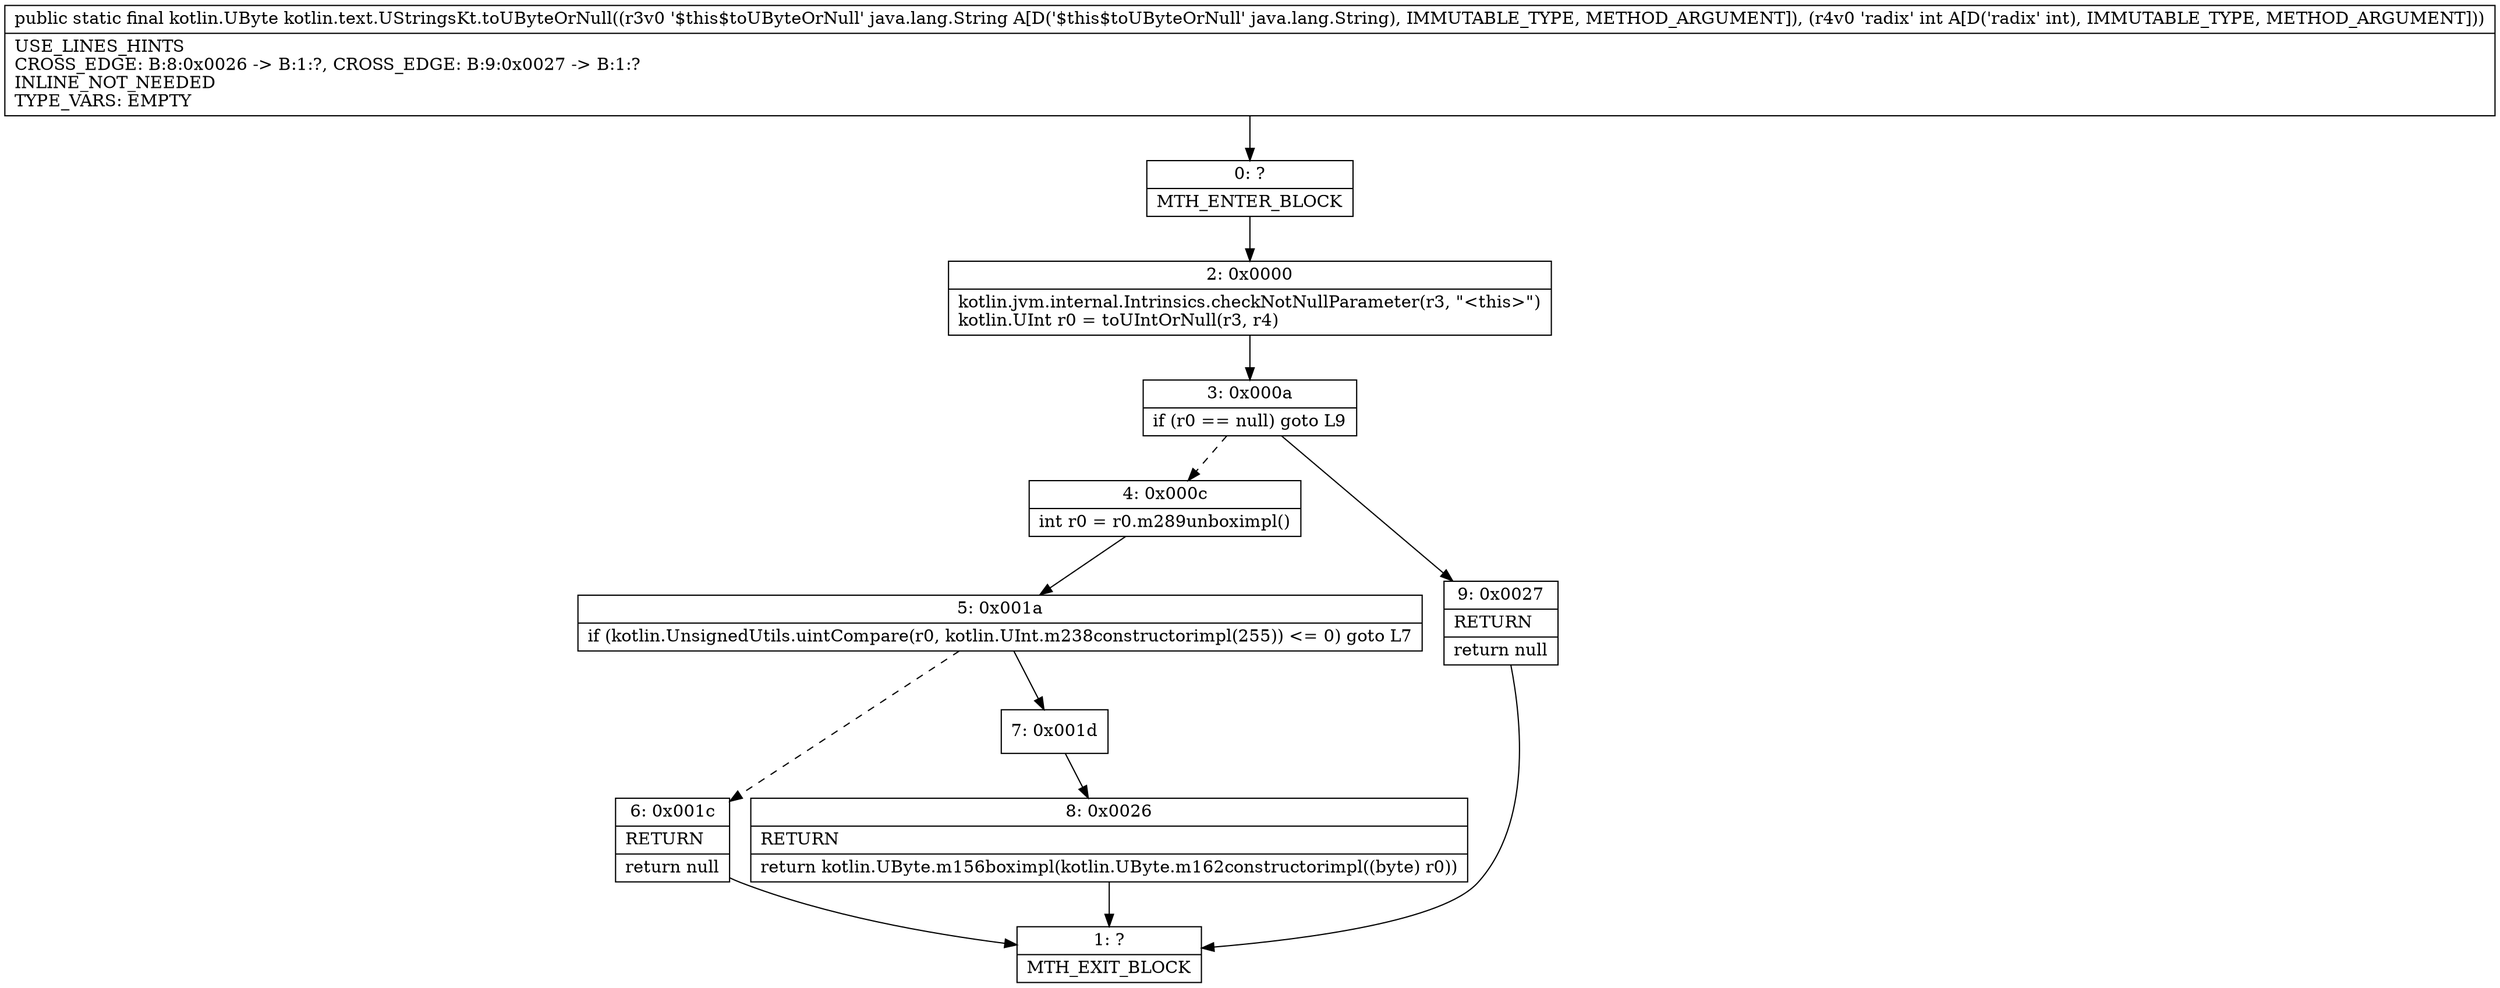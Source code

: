 digraph "CFG forkotlin.text.UStringsKt.toUByteOrNull(Ljava\/lang\/String;I)Lkotlin\/UByte;" {
Node_0 [shape=record,label="{0\:\ ?|MTH_ENTER_BLOCK\l}"];
Node_2 [shape=record,label="{2\:\ 0x0000|kotlin.jvm.internal.Intrinsics.checkNotNullParameter(r3, \"\<this\>\")\lkotlin.UInt r0 = toUIntOrNull(r3, r4)\l}"];
Node_3 [shape=record,label="{3\:\ 0x000a|if (r0 == null) goto L9\l}"];
Node_4 [shape=record,label="{4\:\ 0x000c|int r0 = r0.m289unboximpl()\l}"];
Node_5 [shape=record,label="{5\:\ 0x001a|if (kotlin.UnsignedUtils.uintCompare(r0, kotlin.UInt.m238constructorimpl(255)) \<= 0) goto L7\l}"];
Node_6 [shape=record,label="{6\:\ 0x001c|RETURN\l|return null\l}"];
Node_1 [shape=record,label="{1\:\ ?|MTH_EXIT_BLOCK\l}"];
Node_7 [shape=record,label="{7\:\ 0x001d}"];
Node_8 [shape=record,label="{8\:\ 0x0026|RETURN\l|return kotlin.UByte.m156boximpl(kotlin.UByte.m162constructorimpl((byte) r0))\l}"];
Node_9 [shape=record,label="{9\:\ 0x0027|RETURN\l|return null\l}"];
MethodNode[shape=record,label="{public static final kotlin.UByte kotlin.text.UStringsKt.toUByteOrNull((r3v0 '$this$toUByteOrNull' java.lang.String A[D('$this$toUByteOrNull' java.lang.String), IMMUTABLE_TYPE, METHOD_ARGUMENT]), (r4v0 'radix' int A[D('radix' int), IMMUTABLE_TYPE, METHOD_ARGUMENT]))  | USE_LINES_HINTS\lCROSS_EDGE: B:8:0x0026 \-\> B:1:?, CROSS_EDGE: B:9:0x0027 \-\> B:1:?\lINLINE_NOT_NEEDED\lTYPE_VARS: EMPTY\l}"];
MethodNode -> Node_0;Node_0 -> Node_2;
Node_2 -> Node_3;
Node_3 -> Node_4[style=dashed];
Node_3 -> Node_9;
Node_4 -> Node_5;
Node_5 -> Node_6[style=dashed];
Node_5 -> Node_7;
Node_6 -> Node_1;
Node_7 -> Node_8;
Node_8 -> Node_1;
Node_9 -> Node_1;
}

